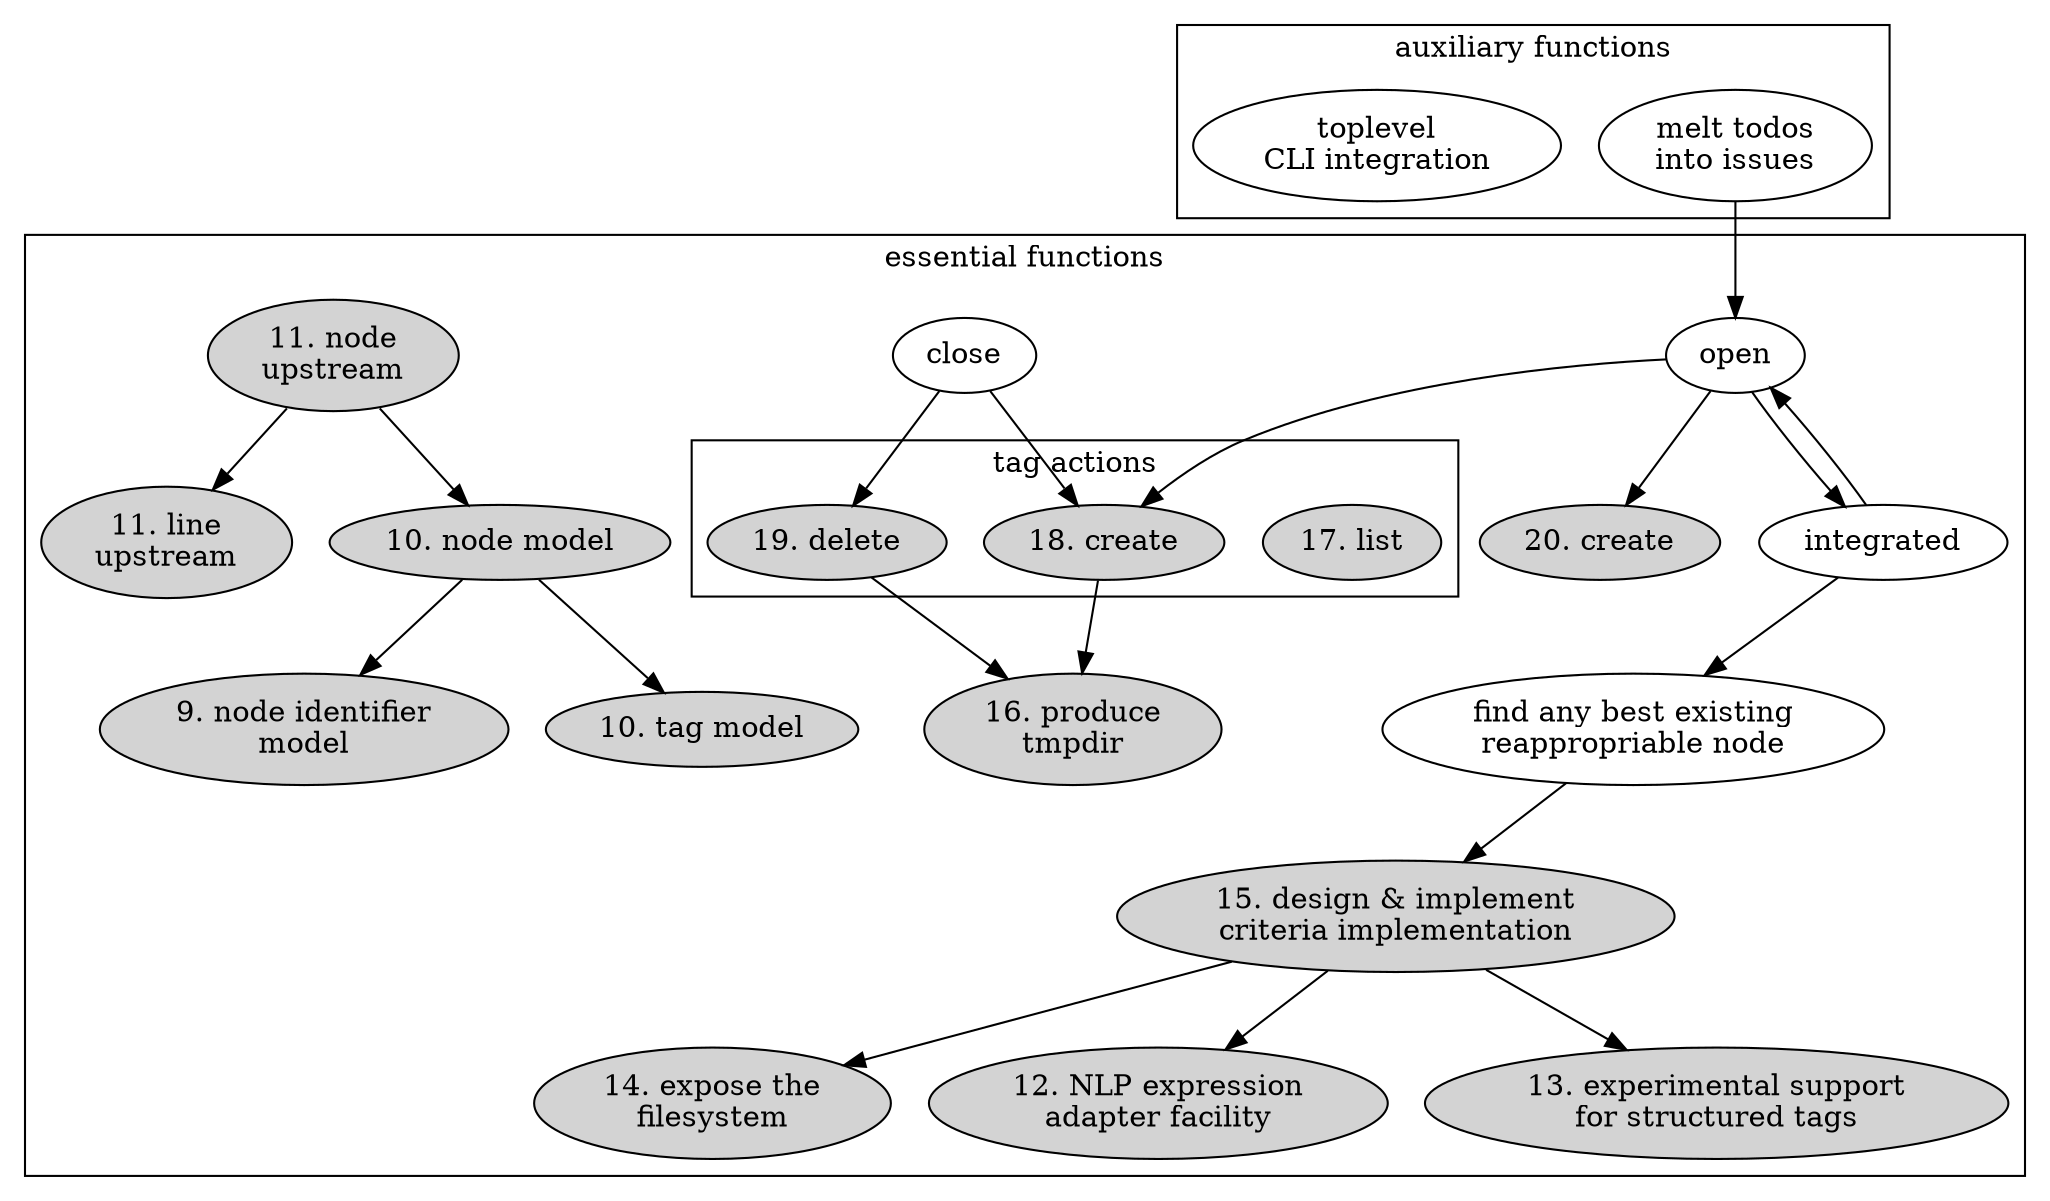 digraph {

subgraph cluster_main {

  label="essential functions"

  subgraph cluster_tag_actions {
    label="tag actions"
    tl [label="17. list" style=filled]
    ta [label="18. create" style=filled]
    tr [label="19. delete" style=filled]
  }

  aa [label="open" ]
  ca [label="close" ]
  de [label="15. design & implement\ncriteria implementation" style=filled]
  FS [label="14. expose the\nfilesystem" style=filled]
  line_upstream [label="11. line\nupstream" style=filled]
  NLP_experiment [label="12. NLP expression\nadapter facility" style=filled]
  node_identifier_model [label="9. node identifier\nmodel" style=filled]
  node_model [label="10. node model" style=filled]
  node_upstream [label="11. node\nupstream" style=filled]
  oaa [label="20. create" style=filled]
  rea [label="integrated" ]
  rea_actor [label="find any best existing\nreappropriable node" ]
  stru [label="13. experimental support\nfor structured tags" style=filled]
  tag_model [label="10. tag model" style=filled]
  tmpdir [label="16. produce\ntmpdir" style=filled]

  aa->rea
  aa->ta

  ca->tr
  ca->ta

  rea->aa
  aa->oaa
  rea->rea_actor

  rea_actor->de
  de->NLP_experiment
  de->FS
  de->stru

  node_upstream -> line_upstream
  node_upstream -> node_model

  node_model -> node_identifier_model
  node_model -> tag_model

  tr->tmpdir
  ta->tmpdir

}


subgraph cluster_after {

  label="auxiliary functions"
  melt [label="melt todos\ninto issues"]
  top_cli [label="toplevel\nCLI integration"]
}

melt->aa
}

